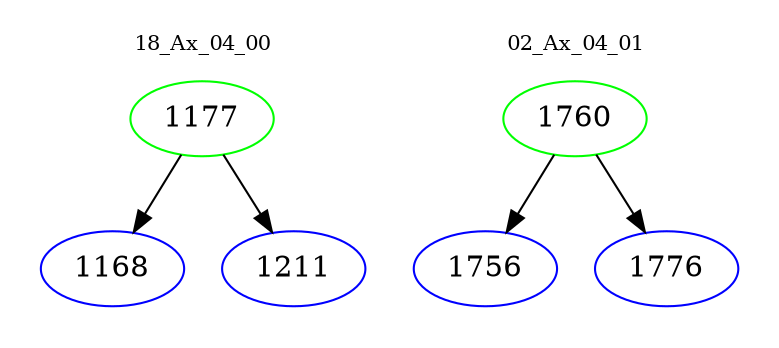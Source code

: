 digraph{
subgraph cluster_0 {
color = white
label = "18_Ax_04_00";
fontsize=10;
T0_1177 [label="1177", color="green"]
T0_1177 -> T0_1168 [color="black"]
T0_1168 [label="1168", color="blue"]
T0_1177 -> T0_1211 [color="black"]
T0_1211 [label="1211", color="blue"]
}
subgraph cluster_1 {
color = white
label = "02_Ax_04_01";
fontsize=10;
T1_1760 [label="1760", color="green"]
T1_1760 -> T1_1756 [color="black"]
T1_1756 [label="1756", color="blue"]
T1_1760 -> T1_1776 [color="black"]
T1_1776 [label="1776", color="blue"]
}
}
